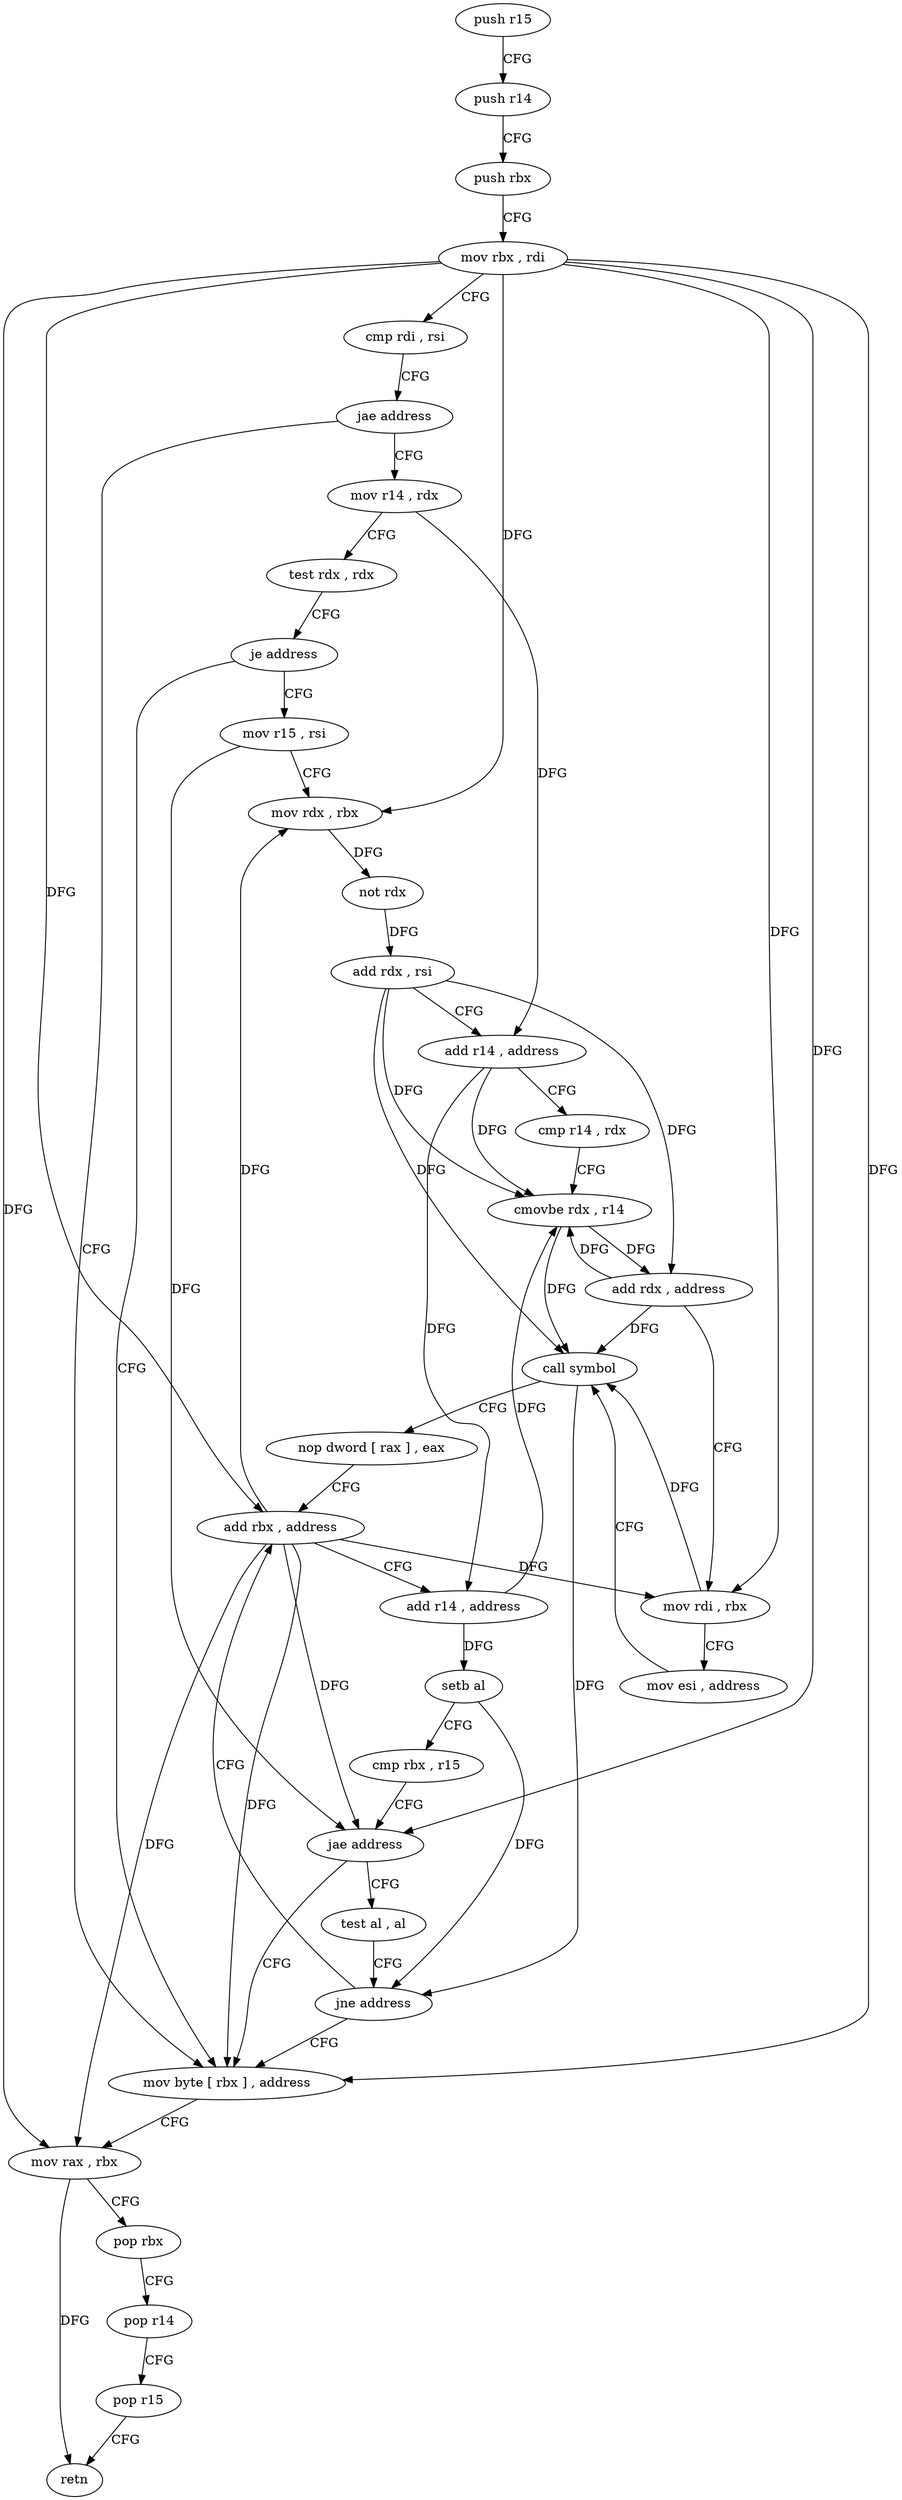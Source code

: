 digraph "func" {
"4252272" [label = "push r15" ]
"4252274" [label = "push r14" ]
"4252276" [label = "push rbx" ]
"4252277" [label = "mov rbx , rdi" ]
"4252280" [label = "cmp rdi , rsi" ]
"4252283" [label = "jae address" ]
"4252356" [label = "mov byte [ rbx ] , address" ]
"4252285" [label = "mov r14 , rdx" ]
"4252359" [label = "mov rax , rbx" ]
"4252362" [label = "pop rbx" ]
"4252363" [label = "pop r14" ]
"4252365" [label = "pop r15" ]
"4252367" [label = "retn" ]
"4252288" [label = "test rdx , rdx" ]
"4252291" [label = "je address" ]
"4252293" [label = "mov r15 , rsi" ]
"4252296" [label = "mov rdx , rbx" ]
"4252299" [label = "not rdx" ]
"4252302" [label = "add rdx , rsi" ]
"4252305" [label = "add r14 , address" ]
"4252309" [label = "cmp r14 , rdx" ]
"4252312" [label = "cmovbe rdx , r14" ]
"4252316" [label = "add rdx , address" ]
"4252320" [label = "mov rdi , rbx" ]
"4252323" [label = "mov esi , address" ]
"4252328" [label = "call symbol" ]
"4252333" [label = "nop dword [ rax ] , eax" ]
"4252336" [label = "add rbx , address" ]
"4252352" [label = "test al , al" ]
"4252354" [label = "jne address" ]
"4252340" [label = "add r14 , address" ]
"4252344" [label = "setb al" ]
"4252347" [label = "cmp rbx , r15" ]
"4252350" [label = "jae address" ]
"4252272" -> "4252274" [ label = "CFG" ]
"4252274" -> "4252276" [ label = "CFG" ]
"4252276" -> "4252277" [ label = "CFG" ]
"4252277" -> "4252280" [ label = "CFG" ]
"4252277" -> "4252356" [ label = "DFG" ]
"4252277" -> "4252359" [ label = "DFG" ]
"4252277" -> "4252296" [ label = "DFG" ]
"4252277" -> "4252320" [ label = "DFG" ]
"4252277" -> "4252336" [ label = "DFG" ]
"4252277" -> "4252350" [ label = "DFG" ]
"4252280" -> "4252283" [ label = "CFG" ]
"4252283" -> "4252356" [ label = "CFG" ]
"4252283" -> "4252285" [ label = "CFG" ]
"4252356" -> "4252359" [ label = "CFG" ]
"4252285" -> "4252288" [ label = "CFG" ]
"4252285" -> "4252305" [ label = "DFG" ]
"4252359" -> "4252362" [ label = "CFG" ]
"4252359" -> "4252367" [ label = "DFG" ]
"4252362" -> "4252363" [ label = "CFG" ]
"4252363" -> "4252365" [ label = "CFG" ]
"4252365" -> "4252367" [ label = "CFG" ]
"4252288" -> "4252291" [ label = "CFG" ]
"4252291" -> "4252356" [ label = "CFG" ]
"4252291" -> "4252293" [ label = "CFG" ]
"4252293" -> "4252296" [ label = "CFG" ]
"4252293" -> "4252350" [ label = "DFG" ]
"4252296" -> "4252299" [ label = "DFG" ]
"4252299" -> "4252302" [ label = "DFG" ]
"4252302" -> "4252305" [ label = "CFG" ]
"4252302" -> "4252312" [ label = "DFG" ]
"4252302" -> "4252316" [ label = "DFG" ]
"4252302" -> "4252328" [ label = "DFG" ]
"4252305" -> "4252309" [ label = "CFG" ]
"4252305" -> "4252312" [ label = "DFG" ]
"4252305" -> "4252340" [ label = "DFG" ]
"4252309" -> "4252312" [ label = "CFG" ]
"4252312" -> "4252316" [ label = "DFG" ]
"4252312" -> "4252328" [ label = "DFG" ]
"4252316" -> "4252320" [ label = "CFG" ]
"4252316" -> "4252312" [ label = "DFG" ]
"4252316" -> "4252328" [ label = "DFG" ]
"4252320" -> "4252323" [ label = "CFG" ]
"4252320" -> "4252328" [ label = "DFG" ]
"4252323" -> "4252328" [ label = "CFG" ]
"4252328" -> "4252333" [ label = "CFG" ]
"4252328" -> "4252354" [ label = "DFG" ]
"4252333" -> "4252336" [ label = "CFG" ]
"4252336" -> "4252340" [ label = "CFG" ]
"4252336" -> "4252356" [ label = "DFG" ]
"4252336" -> "4252359" [ label = "DFG" ]
"4252336" -> "4252296" [ label = "DFG" ]
"4252336" -> "4252320" [ label = "DFG" ]
"4252336" -> "4252350" [ label = "DFG" ]
"4252352" -> "4252354" [ label = "CFG" ]
"4252354" -> "4252336" [ label = "CFG" ]
"4252354" -> "4252356" [ label = "CFG" ]
"4252340" -> "4252344" [ label = "DFG" ]
"4252340" -> "4252312" [ label = "DFG" ]
"4252344" -> "4252347" [ label = "CFG" ]
"4252344" -> "4252354" [ label = "DFG" ]
"4252347" -> "4252350" [ label = "CFG" ]
"4252350" -> "4252356" [ label = "CFG" ]
"4252350" -> "4252352" [ label = "CFG" ]
}
